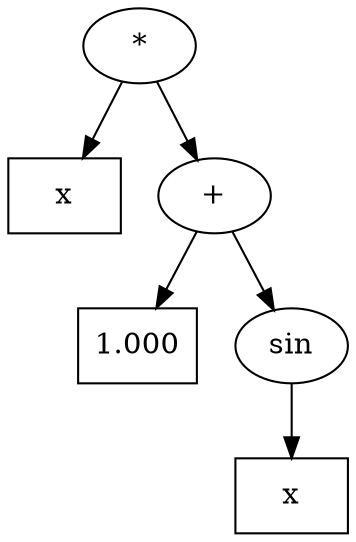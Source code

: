 digraph TREE {

	peak0x55939e8e5500 [label = "*"];
		peak0x55939e8e5500 -> peak0x55939e8e54d0
	peak0x55939e8e54d0 [label = "x" shape = box];
		peak0x55939e8e5500 -> peak0x55939e8e5560
	peak0x55939e8e5560 [label = "+"];
		peak0x55939e8e5560 -> peak0x55939e8e5530
	peak0x55939e8e5530 [label = "1.000" shape = box];
		peak0x55939e8e5560 -> peak0x55939e8e5590
	peak0x55939e8e5590 [label = "sin"];
		peak0x55939e8e5590 -> peak0x55939e8e55e0
	peak0x55939e8e55e0 [label = "x" shape = box];
}
